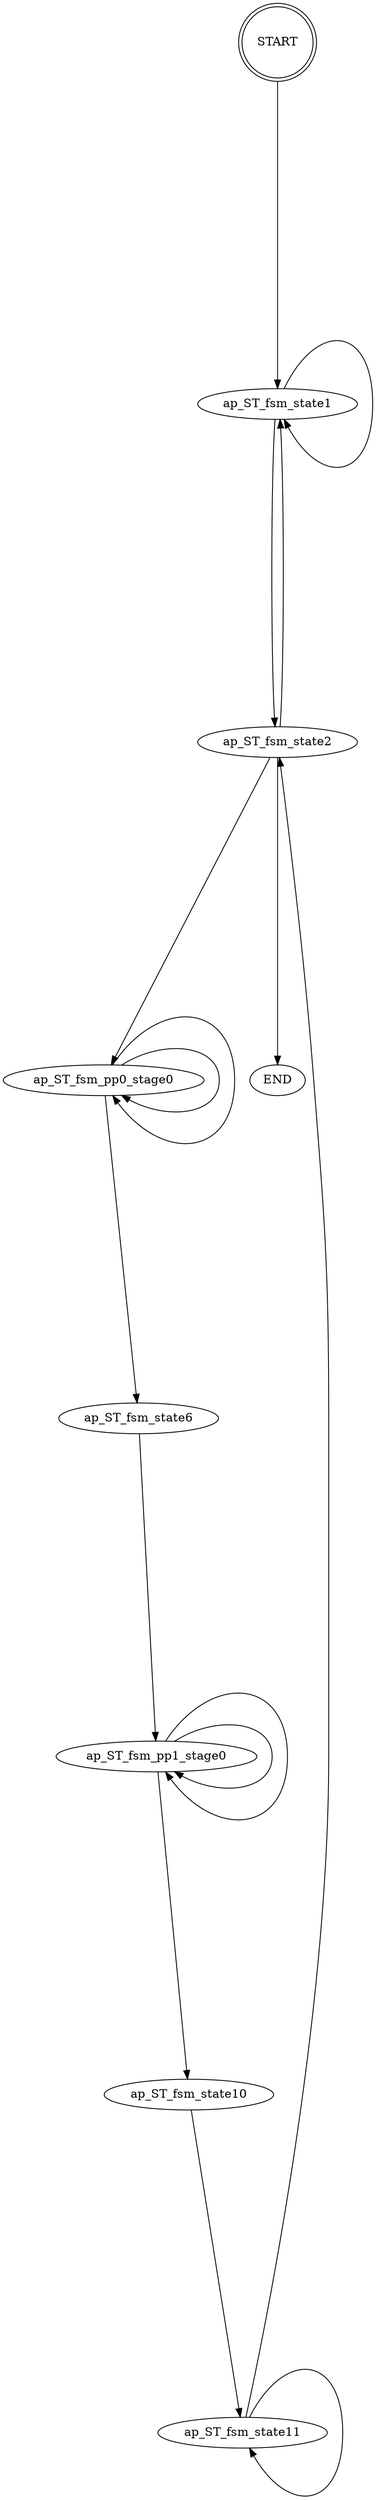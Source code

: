 digraph "" {
 graph [ranksep=5.0];
edge [color=black,
len=2.0
];
START    [shape=doublecircle];
START -> ap_ST_fsm_state1;
ap_ST_fsm_state1 -> ap_ST_fsm_state2;
ap_ST_fsm_state1 -> ap_ST_fsm_state1;
ap_ST_fsm_state2 -> ap_ST_fsm_state1;
ap_ST_fsm_state2 -> ap_ST_fsm_pp0_stage0;
ap_ST_fsm_state2 -> END;
ap_ST_fsm_pp0_stage0 -> ap_ST_fsm_pp0_stage0;
ap_ST_fsm_pp0_stage0 -> ap_ST_fsm_state6;
ap_ST_fsm_pp0_stage0 -> ap_ST_fsm_pp0_stage0;
ap_ST_fsm_state6 -> ap_ST_fsm_pp1_stage0;
ap_ST_fsm_pp1_stage0 -> ap_ST_fsm_pp1_stage0;
ap_ST_fsm_pp1_stage0 -> ap_ST_fsm_state10;
ap_ST_fsm_pp1_stage0 -> ap_ST_fsm_pp1_stage0;
ap_ST_fsm_state10 -> ap_ST_fsm_state11;
ap_ST_fsm_state11 -> ap_ST_fsm_state2;
ap_ST_fsm_state11 -> ap_ST_fsm_state11;
}
